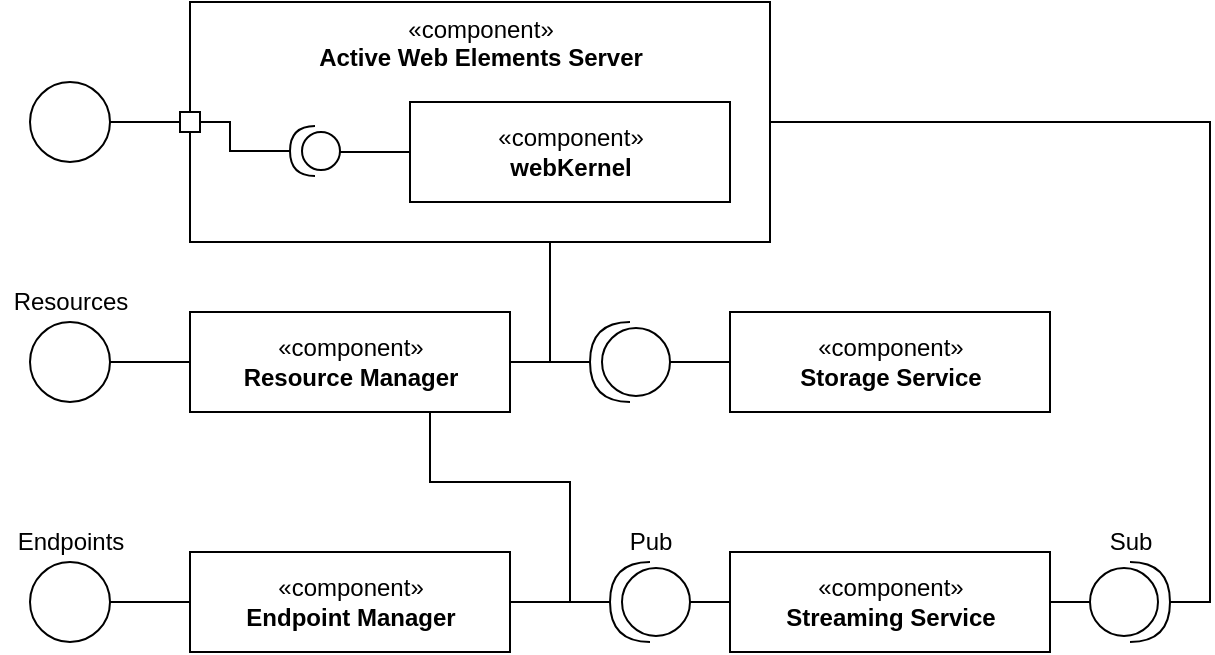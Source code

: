<mxfile version="13.6.2" type="device"><diagram id="ZclIHp6O6Ny9JKksqAxy" name="Page-1"><mxGraphModel dx="946" dy="602" grid="1" gridSize="10" guides="1" tooltips="1" connect="1" arrows="1" fold="1" page="1" pageScale="1" pageWidth="850" pageHeight="1100" math="0" shadow="0"><root><mxCell id="0"/><mxCell id="1" parent="0"/><mxCell id="j8mGeMzN6XCYZ0vM03zp-26" style="edgeStyle=orthogonalEdgeStyle;rounded=0;orthogonalLoop=1;jettySize=auto;html=1;exitX=0.5;exitY=1;exitDx=0;exitDy=0;endArrow=none;endFill=0;entryX=1;entryY=0.5;entryDx=0;entryDy=0;entryPerimeter=0;" parent="1" source="j8mGeMzN6XCYZ0vM03zp-12" target="j8mGeMzN6XCYZ0vM03zp-24" edge="1"><mxGeometry relative="1" as="geometry"><mxPoint x="400" y="260" as="targetPoint"/><Array as="points"><mxPoint x="300" y="200"/><mxPoint x="300" y="260"/></Array></mxGeometry></mxCell><mxCell id="j8mGeMzN6XCYZ0vM03zp-12" value="«component»&lt;br&gt;&lt;b&gt;Active Web Elements Server&lt;/b&gt;" style="html=1;verticalAlign=top;" parent="1" vertex="1"><mxGeometry x="120" y="80" width="290" height="120" as="geometry"/></mxCell><mxCell id="j8mGeMzN6XCYZ0vM03zp-16" style="edgeStyle=orthogonalEdgeStyle;rounded=0;orthogonalLoop=1;jettySize=auto;html=1;exitX=1;exitY=0.5;exitDx=0;exitDy=0;entryX=0;entryY=0.5;entryDx=0;entryDy=0;endArrow=none;endFill=0;" parent="1" source="j8mGeMzN6XCYZ0vM03zp-1" target="j8mGeMzN6XCYZ0vM03zp-12" edge="1"><mxGeometry relative="1" as="geometry"/></mxCell><mxCell id="j8mGeMzN6XCYZ0vM03zp-1" value="" style="ellipse;whiteSpace=wrap;html=1;aspect=fixed;" parent="1" vertex="1"><mxGeometry x="40" y="120" width="40" height="40" as="geometry"/></mxCell><mxCell id="j8mGeMzN6XCYZ0vM03zp-19" style="edgeStyle=orthogonalEdgeStyle;rounded=0;orthogonalLoop=1;jettySize=auto;html=1;exitX=1;exitY=0.5;exitDx=0;exitDy=0;entryX=0;entryY=0.5;entryDx=0;entryDy=0;endArrow=none;endFill=0;" parent="1" source="j8mGeMzN6XCYZ0vM03zp-8" target="j8mGeMzN6XCYZ0vM03zp-10" edge="1"><mxGeometry relative="1" as="geometry"/></mxCell><mxCell id="j8mGeMzN6XCYZ0vM03zp-8" value="" style="ellipse;whiteSpace=wrap;html=1;aspect=fixed;" parent="1" vertex="1"><mxGeometry x="40" y="240" width="40" height="40" as="geometry"/></mxCell><mxCell id="j8mGeMzN6XCYZ0vM03zp-20" style="edgeStyle=orthogonalEdgeStyle;rounded=0;orthogonalLoop=1;jettySize=auto;html=1;exitX=1;exitY=0.5;exitDx=0;exitDy=0;entryX=0;entryY=0.5;entryDx=0;entryDy=0;endArrow=none;endFill=0;" parent="1" source="j8mGeMzN6XCYZ0vM03zp-9" target="j8mGeMzN6XCYZ0vM03zp-11" edge="1"><mxGeometry relative="1" as="geometry"/></mxCell><mxCell id="j8mGeMzN6XCYZ0vM03zp-9" value="" style="ellipse;whiteSpace=wrap;html=1;aspect=fixed;" parent="1" vertex="1"><mxGeometry x="40" y="360" width="40" height="40" as="geometry"/></mxCell><mxCell id="j8mGeMzN6XCYZ0vM03zp-23" style="edgeStyle=orthogonalEdgeStyle;rounded=0;orthogonalLoop=1;jettySize=auto;html=1;exitX=0.75;exitY=1;exitDx=0;exitDy=0;entryX=1;entryY=0.5;entryDx=0;entryDy=0;entryPerimeter=0;endArrow=none;endFill=0;" parent="1" source="j8mGeMzN6XCYZ0vM03zp-10" target="j8mGeMzN6XCYZ0vM03zp-21" edge="1"><mxGeometry relative="1" as="geometry"><Array as="points"><mxPoint x="240" y="320"/><mxPoint x="310" y="320"/><mxPoint x="310" y="380"/></Array></mxGeometry></mxCell><mxCell id="j8mGeMzN6XCYZ0vM03zp-25" style="edgeStyle=orthogonalEdgeStyle;rounded=0;orthogonalLoop=1;jettySize=auto;html=1;exitX=1;exitY=0.5;exitDx=0;exitDy=0;entryX=1;entryY=0.5;entryDx=0;entryDy=0;entryPerimeter=0;endArrow=none;endFill=0;" parent="1" source="j8mGeMzN6XCYZ0vM03zp-10" target="j8mGeMzN6XCYZ0vM03zp-24" edge="1"><mxGeometry relative="1" as="geometry"/></mxCell><mxCell id="j8mGeMzN6XCYZ0vM03zp-10" value="«component»&lt;br&gt;&lt;b&gt;Resource Manager&lt;/b&gt;" style="html=1;" parent="1" vertex="1"><mxGeometry x="120" y="235" width="160" height="50" as="geometry"/></mxCell><mxCell id="j8mGeMzN6XCYZ0vM03zp-22" style="edgeStyle=orthogonalEdgeStyle;rounded=0;orthogonalLoop=1;jettySize=auto;html=1;exitX=1;exitY=0.5;exitDx=0;exitDy=0;entryX=1;entryY=0.5;entryDx=0;entryDy=0;entryPerimeter=0;endArrow=none;endFill=0;" parent="1" source="j8mGeMzN6XCYZ0vM03zp-11" target="j8mGeMzN6XCYZ0vM03zp-21" edge="1"><mxGeometry relative="1" as="geometry"/></mxCell><mxCell id="j8mGeMzN6XCYZ0vM03zp-11" value="«component»&lt;br&gt;&lt;b&gt;Endpoint Manager&lt;/b&gt;" style="html=1;" parent="1" vertex="1"><mxGeometry x="120" y="355" width="160" height="50" as="geometry"/></mxCell><mxCell id="j8mGeMzN6XCYZ0vM03zp-17" style="edgeStyle=orthogonalEdgeStyle;rounded=0;orthogonalLoop=1;jettySize=auto;html=1;exitX=0;exitY=0.5;exitDx=0;exitDy=0;entryX=1;entryY=0.5;entryDx=0;entryDy=0;entryPerimeter=0;endArrow=none;endFill=0;" parent="1" source="Zw1PSSCKcEMDLuCbJKaG-1" target="j8mGeMzN6XCYZ0vM03zp-2" edge="1"><mxGeometry relative="1" as="geometry"><Array as="points"><mxPoint x="140" y="140"/><mxPoint x="140" y="155"/></Array></mxGeometry></mxCell><mxCell id="j8mGeMzN6XCYZ0vM03zp-18" style="edgeStyle=orthogonalEdgeStyle;rounded=0;orthogonalLoop=1;jettySize=auto;html=1;exitX=0;exitY=0.5;exitDx=0;exitDy=0;entryX=0;entryY=0.5;entryDx=0;entryDy=0;entryPerimeter=0;endArrow=none;endFill=0;" parent="1" source="j8mGeMzN6XCYZ0vM03zp-13" target="j8mGeMzN6XCYZ0vM03zp-2" edge="1"><mxGeometry relative="1" as="geometry"/></mxCell><mxCell id="j8mGeMzN6XCYZ0vM03zp-13" value="«component»&lt;br&gt;&lt;b&gt;webKernel&lt;/b&gt;" style="html=1;" parent="1" vertex="1"><mxGeometry x="230" y="130" width="160" height="50" as="geometry"/></mxCell><mxCell id="j8mGeMzN6XCYZ0vM03zp-2" value="" style="shape=providedRequiredInterface;html=1;verticalLabelPosition=bottom;direction=west;" parent="1" vertex="1"><mxGeometry x="170" y="142" width="25" height="25" as="geometry"/></mxCell><mxCell id="j8mGeMzN6XCYZ0vM03zp-30" style="edgeStyle=orthogonalEdgeStyle;rounded=0;orthogonalLoop=1;jettySize=auto;html=1;exitX=0;exitY=0.5;exitDx=0;exitDy=0;exitPerimeter=0;entryX=0;entryY=0.5;entryDx=0;entryDy=0;endArrow=none;endFill=0;" parent="1" source="j8mGeMzN6XCYZ0vM03zp-21" target="j8mGeMzN6XCYZ0vM03zp-28" edge="1"><mxGeometry relative="1" as="geometry"/></mxCell><mxCell id="j8mGeMzN6XCYZ0vM03zp-21" value="" style="shape=providedRequiredInterface;html=1;verticalLabelPosition=bottom;direction=west;" parent="1" vertex="1"><mxGeometry x="330" y="360" width="40" height="40" as="geometry"/></mxCell><mxCell id="j8mGeMzN6XCYZ0vM03zp-29" style="edgeStyle=orthogonalEdgeStyle;rounded=0;orthogonalLoop=1;jettySize=auto;html=1;exitX=0;exitY=0.5;exitDx=0;exitDy=0;exitPerimeter=0;entryX=0;entryY=0.5;entryDx=0;entryDy=0;endArrow=none;endFill=0;" parent="1" source="j8mGeMzN6XCYZ0vM03zp-24" target="j8mGeMzN6XCYZ0vM03zp-27" edge="1"><mxGeometry relative="1" as="geometry"/></mxCell><mxCell id="j8mGeMzN6XCYZ0vM03zp-24" value="" style="shape=providedRequiredInterface;html=1;verticalLabelPosition=bottom;direction=west;" parent="1" vertex="1"><mxGeometry x="320" y="240" width="40" height="40" as="geometry"/></mxCell><mxCell id="j8mGeMzN6XCYZ0vM03zp-27" value="«component»&lt;br&gt;&lt;b&gt;Storage Service&lt;/b&gt;" style="html=1;" parent="1" vertex="1"><mxGeometry x="390" y="235" width="160" height="50" as="geometry"/></mxCell><mxCell id="j8mGeMzN6XCYZ0vM03zp-28" value="«component»&lt;br&gt;&lt;b&gt;Streaming Service&lt;/b&gt;" style="html=1;" parent="1" vertex="1"><mxGeometry x="390" y="355" width="160" height="50" as="geometry"/></mxCell><mxCell id="j8mGeMzN6XCYZ0vM03zp-32" style="edgeStyle=orthogonalEdgeStyle;rounded=0;orthogonalLoop=1;jettySize=auto;html=1;exitX=0;exitY=0.5;exitDx=0;exitDy=0;exitPerimeter=0;entryX=1;entryY=0.5;entryDx=0;entryDy=0;endArrow=none;endFill=0;" parent="1" source="j8mGeMzN6XCYZ0vM03zp-31" target="j8mGeMzN6XCYZ0vM03zp-28" edge="1"><mxGeometry relative="1" as="geometry"/></mxCell><mxCell id="j8mGeMzN6XCYZ0vM03zp-33" style="edgeStyle=orthogonalEdgeStyle;rounded=0;orthogonalLoop=1;jettySize=auto;html=1;exitX=1;exitY=0.5;exitDx=0;exitDy=0;exitPerimeter=0;entryX=1;entryY=0.5;entryDx=0;entryDy=0;endArrow=none;endFill=0;" parent="1" source="j8mGeMzN6XCYZ0vM03zp-31" target="j8mGeMzN6XCYZ0vM03zp-12" edge="1"><mxGeometry relative="1" as="geometry"/></mxCell><mxCell id="j8mGeMzN6XCYZ0vM03zp-31" value="" style="shape=providedRequiredInterface;html=1;verticalLabelPosition=bottom;direction=east;" parent="1" vertex="1"><mxGeometry x="570" y="360" width="40" height="40" as="geometry"/></mxCell><mxCell id="j8mGeMzN6XCYZ0vM03zp-35" value="Pub" style="text;html=1;align=center;verticalAlign=middle;resizable=0;points=[];autosize=1;" parent="1" vertex="1"><mxGeometry x="330" y="340" width="40" height="20" as="geometry"/></mxCell><mxCell id="j8mGeMzN6XCYZ0vM03zp-36" value="Sub" style="text;html=1;align=center;verticalAlign=middle;resizable=0;points=[];autosize=1;" parent="1" vertex="1"><mxGeometry x="570" y="340" width="40" height="20" as="geometry"/></mxCell><mxCell id="j8mGeMzN6XCYZ0vM03zp-37" value="Resources" style="text;html=1;align=center;verticalAlign=middle;resizable=0;points=[];autosize=1;" parent="1" vertex="1"><mxGeometry x="25" y="220" width="70" height="20" as="geometry"/></mxCell><mxCell id="j8mGeMzN6XCYZ0vM03zp-38" value="Endpoints" style="text;html=1;align=center;verticalAlign=middle;resizable=0;points=[];autosize=1;" parent="1" vertex="1"><mxGeometry x="25" y="340" width="70" height="20" as="geometry"/></mxCell><mxCell id="Zw1PSSCKcEMDLuCbJKaG-2" style="edgeStyle=orthogonalEdgeStyle;rounded=0;orthogonalLoop=1;jettySize=auto;html=1;exitX=0;exitY=0.5;exitDx=0;exitDy=0;entryX=1;entryY=0.5;entryDx=0;entryDy=0;entryPerimeter=0;endArrow=none;endFill=0;" parent="1" source="j8mGeMzN6XCYZ0vM03zp-12" target="Zw1PSSCKcEMDLuCbJKaG-1" edge="1"><mxGeometry relative="1" as="geometry"><Array as="points"/><mxPoint x="120" y="140.0" as="sourcePoint"/><mxPoint x="170" y="154.5" as="targetPoint"/></mxGeometry></mxCell><mxCell id="Zw1PSSCKcEMDLuCbJKaG-1" value="" style="whiteSpace=wrap;html=1;aspect=fixed;" parent="1" vertex="1"><mxGeometry x="115" y="135" width="10" height="10" as="geometry"/></mxCell></root></mxGraphModel></diagram></mxfile>